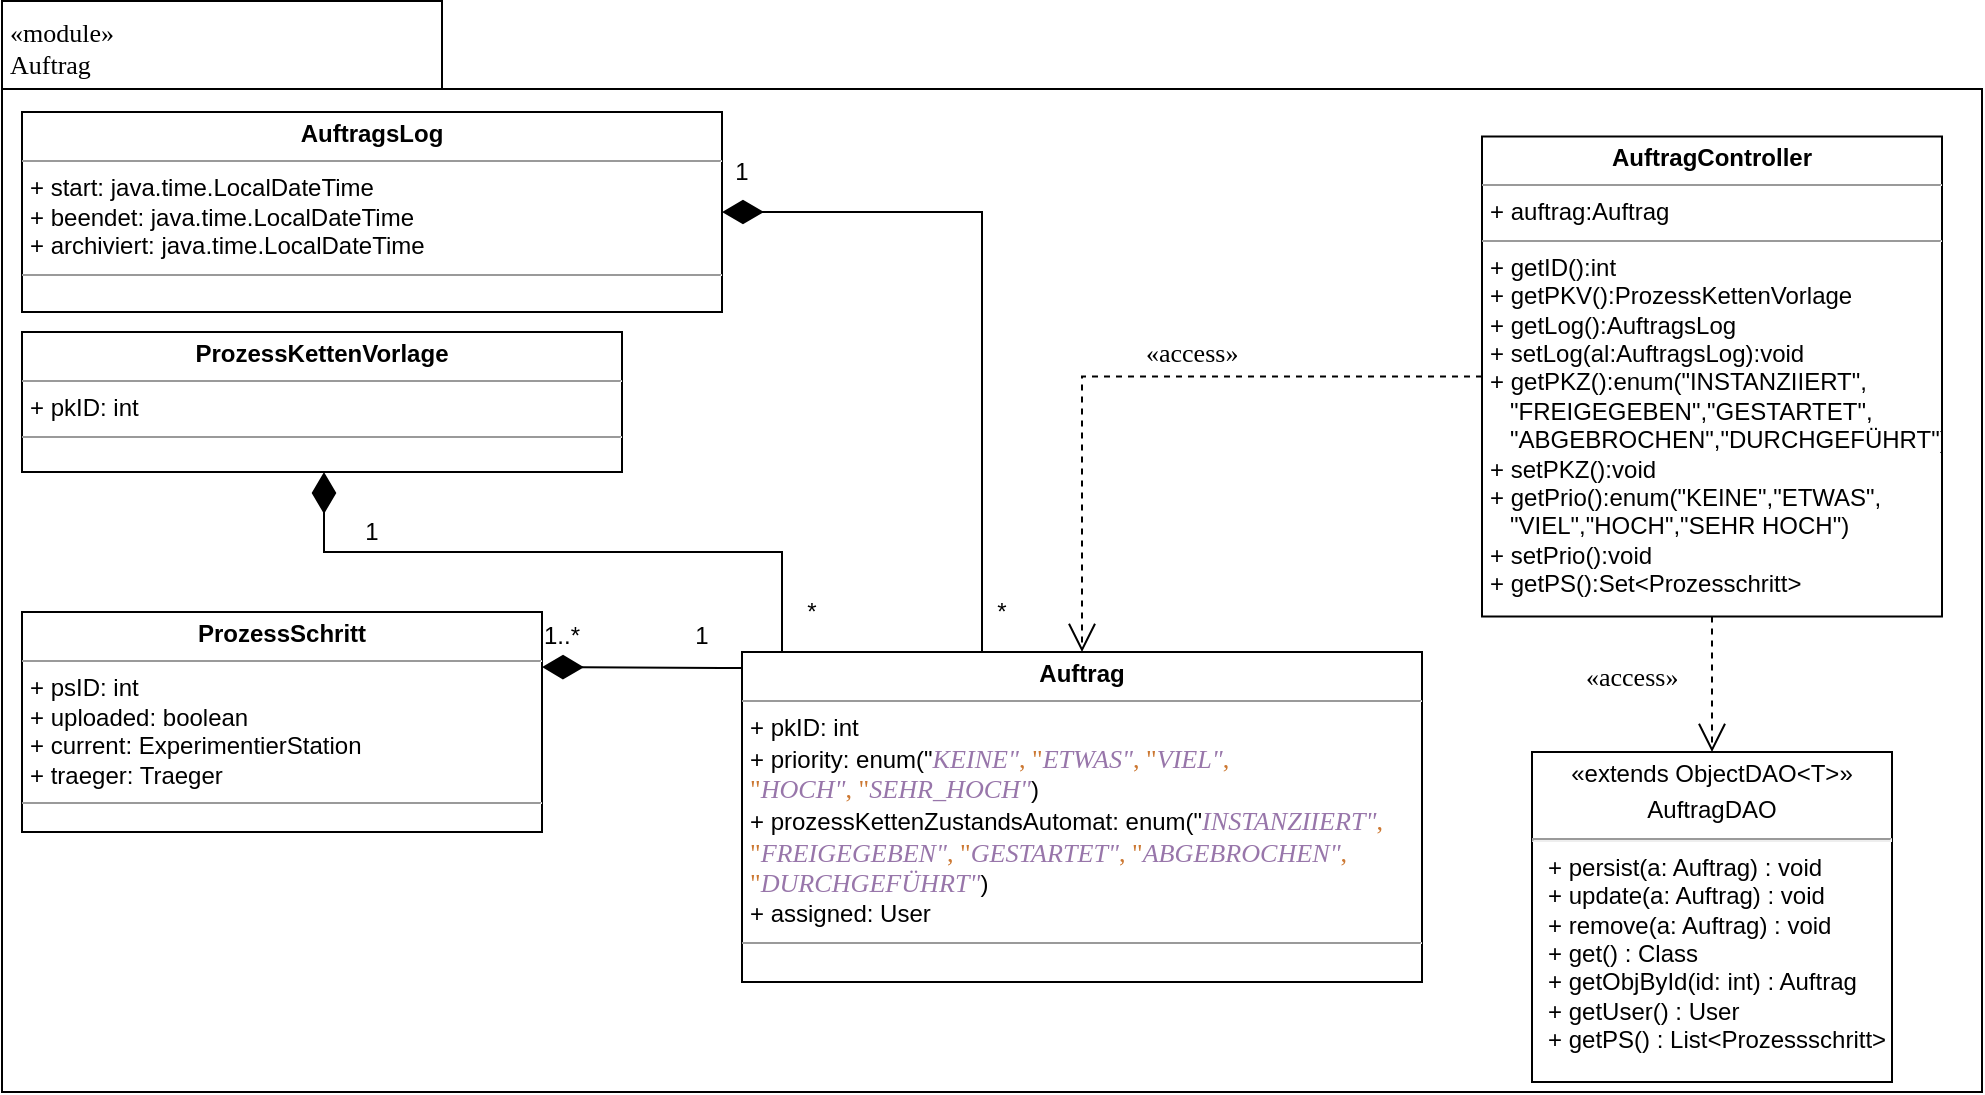 <mxfile version="12.4.3" type="device" pages="1"><diagram name="Page-1" id="b5b7bab2-c9e2-2cf4-8b2a-24fd1a2a6d21"><mxGraphModel dx="1422" dy="723" grid="1" gridSize="10" guides="1" tooltips="1" connect="1" arrows="1" fold="1" page="1" pageScale="1" pageWidth="827" pageHeight="1169" background="#ffffff" math="0" shadow="0"><root><mxCell id="0"/><mxCell id="1" parent="0"/><mxCell id="6e0c8c40b5770093-72" value="" style="shape=folder;fontStyle=1;spacingTop=10;tabWidth=220;tabHeight=44;tabPosition=left;html=1;rounded=0;shadow=0;comic=0;labelBackgroundColor=none;strokeWidth=1;fillColor=none;fontFamily=Verdana;fontSize=10;align=center;" parent="1" vertex="1"><mxGeometry x="330" y="114.5" width="990" height="545.5" as="geometry"/></mxCell><mxCell id="7oXmfgp09C73DO8nsjmU-13" value="&lt;font style=&quot;font-size: 13px&quot;&gt;«module»&lt;br&gt;Auftrag&lt;/font&gt;" style="text;html=1;align=left;verticalAlign=top;spacingTop=-4;fontSize=10;fontFamily=Verdana" vertex="1" parent="1"><mxGeometry x="331.71" y="120" width="163.5" height="15.5" as="geometry"/></mxCell><mxCell id="7oXmfgp09C73DO8nsjmU-383" value="&lt;p style=&quot;margin: 0px ; margin-top: 4px ; text-align: center&quot;&gt;&lt;b&gt;ProzessSchritt&lt;/b&gt;&lt;br&gt;&lt;/p&gt;&lt;hr size=&quot;1&quot;&gt;&lt;p style=&quot;margin: 0px ; margin-left: 4px&quot;&gt;+ psID: int&lt;br&gt;&lt;/p&gt;&lt;p style=&quot;margin: 0px ; margin-left: 4px&quot;&gt;+ uploaded: boolean&lt;/p&gt;&lt;p style=&quot;margin: 0px ; margin-left: 4px&quot;&gt;+ current: ExperimentierStation&lt;/p&gt;&lt;p style=&quot;margin: 0px ; margin-left: 4px&quot;&gt;+ traeger: Traeger&lt;/p&gt;&lt;hr size=&quot;1&quot;&gt;&lt;p style=&quot;margin: 0px ; margin-left: 4px&quot;&gt;&lt;br&gt;&lt;/p&gt;" style="verticalAlign=top;align=left;overflow=fill;fontSize=12;fontFamily=Helvetica;html=1;" vertex="1" parent="1"><mxGeometry x="340" y="420" width="260" height="110" as="geometry"/></mxCell><mxCell id="7oXmfgp09C73DO8nsjmU-386" value="&lt;p style=&quot;margin: 0px ; margin-top: 4px ; text-align: center&quot;&gt;&lt;b&gt;ProzessKettenVorlage&lt;/b&gt;&lt;br&gt;&lt;/p&gt;&lt;hr size=&quot;1&quot;&gt;&lt;p style=&quot;margin: 0px ; margin-left: 4px&quot;&gt;+ pkID: int&lt;/p&gt;&lt;hr size=&quot;1&quot;&gt;&lt;p style=&quot;margin: 0px ; margin-left: 4px&quot;&gt;&lt;br&gt;&lt;/p&gt;" style="verticalAlign=top;align=left;overflow=fill;fontSize=12;fontFamily=Helvetica;html=1;" vertex="1" parent="1"><mxGeometry x="340" y="280" width="300" height="70" as="geometry"/></mxCell><mxCell id="7oXmfgp09C73DO8nsjmU-395" value="&lt;p style=&quot;margin: 0px ; margin-top: 4px ; text-align: center&quot;&gt;&lt;b&gt;AuftragsLog&lt;/b&gt;&lt;br&gt;&lt;/p&gt;&lt;hr size=&quot;1&quot;&gt;&lt;p style=&quot;margin: 0px ; margin-left: 4px&quot;&gt;+ start: java.time.LocalDateTime&lt;br&gt;&lt;/p&gt;&lt;p style=&quot;margin: 0px ; margin-left: 4px&quot;&gt;+ beendet: java.time.LocalDateTime&lt;/p&gt;&lt;p style=&quot;margin: 0px ; margin-left: 4px&quot;&gt;+ archiviert: java.time.LocalDateTime&lt;/p&gt;&lt;hr size=&quot;1&quot;&gt;&lt;p style=&quot;margin: 0px ; margin-left: 4px&quot;&gt;&lt;br&gt;&lt;/p&gt;" style="verticalAlign=top;align=left;overflow=fill;fontSize=12;fontFamily=Helvetica;html=1;" vertex="1" parent="1"><mxGeometry x="340" y="170" width="350" height="100" as="geometry"/></mxCell><mxCell id="7oXmfgp09C73DO8nsjmU-396" style="edgeStyle=orthogonalEdgeStyle;rounded=0;orthogonalLoop=1;jettySize=auto;html=1;endArrow=diamondThin;endFill=1;endSize=18;" edge="1" parent="1" source="7oXmfgp09C73DO8nsjmU-399" target="7oXmfgp09C73DO8nsjmU-386"><mxGeometry relative="1" as="geometry"><Array as="points"><mxPoint x="720" y="390"/><mxPoint x="491" y="390"/></Array></mxGeometry></mxCell><mxCell id="7oXmfgp09C73DO8nsjmU-397" style="edgeStyle=orthogonalEdgeStyle;rounded=0;orthogonalLoop=1;jettySize=auto;html=1;entryX=1;entryY=0.5;entryDx=0;entryDy=0;endArrow=diamondThin;endFill=1;endSize=18;" edge="1" parent="1" source="7oXmfgp09C73DO8nsjmU-399" target="7oXmfgp09C73DO8nsjmU-395"><mxGeometry relative="1" as="geometry"><Array as="points"><mxPoint x="820" y="220"/></Array></mxGeometry></mxCell><mxCell id="7oXmfgp09C73DO8nsjmU-398" style="edgeStyle=orthogonalEdgeStyle;rounded=0;orthogonalLoop=1;jettySize=auto;html=1;entryX=1;entryY=0.25;entryDx=0;entryDy=0;endArrow=diamondThin;endFill=1;endSize=18;" edge="1" parent="1" source="7oXmfgp09C73DO8nsjmU-399" target="7oXmfgp09C73DO8nsjmU-383"><mxGeometry relative="1" as="geometry"><Array as="points"><mxPoint x="690" y="448"/><mxPoint x="690" y="448"/></Array></mxGeometry></mxCell><mxCell id="7oXmfgp09C73DO8nsjmU-399" value="&lt;p style=&quot;margin: 0px ; margin-top: 4px ; text-align: center&quot;&gt;&lt;b&gt;Auftrag&lt;/b&gt;&lt;br&gt;&lt;/p&gt;&lt;hr size=&quot;1&quot;&gt;&lt;p style=&quot;margin: 0px ; margin-left: 4px&quot;&gt;+ pkID: int&lt;/p&gt;&lt;p style=&quot;margin: 0px ; margin-left: 4px&quot;&gt;+ priority: enum(&quot;&lt;span style=&quot;font-family: &amp;#34;consolas&amp;#34; ; font-size: 9.8pt ; color: rgb(152 , 118 , 170) ; font-style: italic&quot;&gt;KEINE&quot;&lt;/span&gt;&lt;span style=&quot;font-family: &amp;#34;consolas&amp;#34; ; font-size: 9.8pt ; color: rgb(204 , 120 , 50)&quot;&gt;, &quot;&lt;/span&gt;&lt;span style=&quot;font-family: &amp;#34;consolas&amp;#34; ; font-size: 9.8pt ; color: rgb(152 , 118 , 170) ; font-style: italic&quot;&gt;ETWAS&quot;&lt;/span&gt;&lt;span style=&quot;font-family: &amp;#34;consolas&amp;#34; ; font-size: 9.8pt ; color: rgb(204 , 120 , 50)&quot;&gt;, &quot;&lt;/span&gt;&lt;span style=&quot;font-family: &amp;#34;consolas&amp;#34; ; font-size: 9.8pt ; color: rgb(152 , 118 , 170) ; font-style: italic&quot;&gt;VIEL&quot;&lt;/span&gt;&lt;span style=&quot;font-family: &amp;#34;consolas&amp;#34; ; font-size: 9.8pt ; color: rgb(204 , 120 , 50)&quot;&gt;,&amp;nbsp;&lt;/span&gt;&lt;/p&gt;&lt;p style=&quot;margin: 0px ; margin-left: 4px&quot;&gt;&lt;span style=&quot;font-family: &amp;#34;consolas&amp;#34; ; font-size: 9.8pt ; color: rgb(204 , 120 , 50)&quot;&gt;&quot;&lt;/span&gt;&lt;span style=&quot;font-family: &amp;#34;consolas&amp;#34; ; font-size: 9.8pt ; color: rgb(152 , 118 , 170) ; font-style: italic&quot;&gt;HOCH&quot;&lt;/span&gt;&lt;span style=&quot;font-family: &amp;#34;consolas&amp;#34; ; font-size: 9.8pt ; color: rgb(204 , 120 , 50)&quot;&gt;, &quot;&lt;/span&gt;&lt;span style=&quot;font-family: &amp;#34;consolas&amp;#34; ; font-size: 9.8pt ; color: rgb(152 , 118 , 170) ; font-style: italic&quot;&gt;SEHR_HOCH&quot;&lt;/span&gt;&lt;span&gt;)&lt;/span&gt;&lt;/p&gt;&lt;p style=&quot;margin: 0px ; margin-left: 4px&quot;&gt;&lt;span&gt;+ prozessKettenZustandsAutomat: enum(&quot;&lt;/span&gt;&lt;span style=&quot;font-family: &amp;#34;consolas&amp;#34; ; font-size: 9.8pt ; color: rgb(152 , 118 , 170) ; font-style: italic&quot;&gt;INSTANZIIERT&quot;&lt;/span&gt;&lt;span style=&quot;font-family: &amp;#34;consolas&amp;#34; ; font-size: 9.8pt ; color: rgb(204 , 120 , 50)&quot;&gt;,&amp;nbsp;&lt;/span&gt;&lt;/p&gt;&lt;p style=&quot;margin: 0px ; margin-left: 4px&quot;&gt;&lt;span style=&quot;font-family: &amp;#34;consolas&amp;#34; ; font-size: 9.8pt ; color: rgb(204 , 120 , 50)&quot;&gt;&quot;&lt;/span&gt;&lt;span style=&quot;font-family: &amp;#34;consolas&amp;#34; ; font-size: 9.8pt ; color: rgb(152 , 118 , 170) ; font-style: italic&quot;&gt;FREIGEGEBEN&quot;&lt;/span&gt;&lt;span style=&quot;font-family: &amp;#34;consolas&amp;#34; ; font-size: 9.8pt ; color: rgb(204 , 120 , 50)&quot;&gt;, &quot;&lt;/span&gt;&lt;span style=&quot;font-family: &amp;#34;consolas&amp;#34; ; font-size: 9.8pt ; color: rgb(152 , 118 , 170) ; font-style: italic&quot;&gt;GESTARTET&quot;&lt;/span&gt;&lt;span style=&quot;font-family: &amp;#34;consolas&amp;#34; ; font-size: 9.8pt ; color: rgb(204 , 120 , 50)&quot;&gt;, &quot;&lt;/span&gt;&lt;span style=&quot;font-family: &amp;#34;consolas&amp;#34; ; font-size: 9.8pt ; color: rgb(152 , 118 , 170) ; font-style: italic&quot;&gt;ABGEBROCHEN&quot;&lt;/span&gt;&lt;span style=&quot;font-family: &amp;#34;consolas&amp;#34; ; font-size: 9.8pt ; color: rgb(204 , 120 , 50)&quot;&gt;,&amp;nbsp;&lt;/span&gt;&lt;/p&gt;&lt;p style=&quot;margin: 0px ; margin-left: 4px&quot;&gt;&lt;span style=&quot;font-family: &amp;#34;consolas&amp;#34; ; font-size: 9.8pt ; color: rgb(204 , 120 , 50)&quot;&gt;&quot;&lt;/span&gt;&lt;span style=&quot;font-family: &amp;#34;consolas&amp;#34; ; font-size: 9.8pt ; color: rgb(152 , 118 , 170) ; font-style: italic&quot;&gt;DURCHGEFÜHRT&quot;&lt;/span&gt;&lt;span&gt;)&lt;/span&gt;&lt;/p&gt;&lt;p style=&quot;margin: 0px ; margin-left: 4px&quot;&gt;+ assigned: User&lt;/p&gt;&lt;hr size=&quot;1&quot;&gt;&lt;p style=&quot;margin: 0px ; margin-left: 4px&quot;&gt;&lt;br&gt;&lt;/p&gt;" style="verticalAlign=top;align=left;overflow=fill;fontSize=12;fontFamily=Helvetica;html=1;" vertex="1" parent="1"><mxGeometry x="700" y="440" width="340" height="165" as="geometry"/></mxCell><mxCell id="7oXmfgp09C73DO8nsjmU-412" value="1..*" style="text;html=1;strokeColor=none;fillColor=none;align=center;verticalAlign=middle;whiteSpace=wrap;rounded=0;" vertex="1" parent="1"><mxGeometry x="590" y="422.25" width="40" height="20" as="geometry"/></mxCell><mxCell id="7oXmfgp09C73DO8nsjmU-413" value="1" style="text;html=1;strokeColor=none;fillColor=none;align=center;verticalAlign=middle;whiteSpace=wrap;rounded=0;" vertex="1" parent="1"><mxGeometry x="660.0" y="422.25" width="40" height="20" as="geometry"/></mxCell><mxCell id="7oXmfgp09C73DO8nsjmU-434" value="1" style="text;html=1;strokeColor=none;fillColor=none;align=center;verticalAlign=middle;whiteSpace=wrap;rounded=0;" vertex="1" parent="1"><mxGeometry x="495.0" y="370" width="40" height="20" as="geometry"/></mxCell><mxCell id="7oXmfgp09C73DO8nsjmU-435" value="*" style="text;html=1;strokeColor=none;fillColor=none;align=center;verticalAlign=middle;whiteSpace=wrap;rounded=0;" vertex="1" parent="1"><mxGeometry x="715" y="410" width="40" height="20" as="geometry"/></mxCell><mxCell id="7oXmfgp09C73DO8nsjmU-438" value="1" style="text;html=1;strokeColor=none;fillColor=none;align=center;verticalAlign=middle;whiteSpace=wrap;rounded=0;" vertex="1" parent="1"><mxGeometry x="680.0" y="190" width="40" height="20" as="geometry"/></mxCell><mxCell id="7oXmfgp09C73DO8nsjmU-439" value="*" style="text;html=1;strokeColor=none;fillColor=none;align=center;verticalAlign=middle;whiteSpace=wrap;rounded=0;" vertex="1" parent="1"><mxGeometry x="810" y="410" width="40" height="20" as="geometry"/></mxCell><mxCell id="7oXmfgp09C73DO8nsjmU-478" style="edgeStyle=orthogonalEdgeStyle;rounded=0;orthogonalLoop=1;jettySize=auto;html=1;dashed=1;endArrow=open;endFill=0;endSize=12;" edge="1" parent="1" source="7oXmfgp09C73DO8nsjmU-454" target="7oXmfgp09C73DO8nsjmU-399"><mxGeometry relative="1" as="geometry"/></mxCell><mxCell id="7oXmfgp09C73DO8nsjmU-523" style="edgeStyle=orthogonalEdgeStyle;rounded=0;orthogonalLoop=1;jettySize=auto;html=1;dashed=1;endArrow=open;endFill=0;endSize=12;" edge="1" parent="1" source="7oXmfgp09C73DO8nsjmU-454" target="7oXmfgp09C73DO8nsjmU-486"><mxGeometry relative="1" as="geometry"/></mxCell><mxCell id="7oXmfgp09C73DO8nsjmU-454" value="&lt;p style=&quot;margin: 0px ; margin-top: 4px ; text-align: center&quot;&gt;&lt;b&gt;AuftragController&lt;/b&gt;&lt;/p&gt;&lt;hr size=&quot;1&quot;&gt;&lt;p style=&quot;margin: 0px ; margin-left: 4px&quot;&gt;+ auftrag:Auftrag&lt;/p&gt;&lt;hr size=&quot;1&quot;&gt;&lt;p style=&quot;margin: 0px ; margin-left: 4px&quot;&gt;+ getID():int&lt;/p&gt;&lt;p style=&quot;margin: 0px ; margin-left: 4px&quot;&gt;+ getPKV():ProzessKettenVorlage&lt;/p&gt;&lt;p style=&quot;margin: 0px ; margin-left: 4px&quot;&gt;+ getLog():AuftragsLog&lt;/p&gt;&lt;p style=&quot;margin: 0px ; margin-left: 4px&quot;&gt;+ setLog(al:AuftragsLog):void&lt;/p&gt;&lt;p style=&quot;margin: 0px ; margin-left: 4px&quot;&gt;+ getPKZ():enum(&quot;INSTANZIIERT&quot;,&lt;/p&gt;&lt;p style=&quot;margin: 0px ; margin-left: 4px&quot;&gt;&amp;nbsp; &amp;nbsp;&quot;FREIGEGEBEN&quot;,&lt;span&gt;&quot;GESTARTET&quot;,&lt;/span&gt;&lt;/p&gt;&lt;p style=&quot;margin: 0px ; margin-left: 4px&quot;&gt;&amp;nbsp; &amp;nbsp;&quot;ABGEBROCHEN&quot;,&lt;span&gt;&quot;DURCHGEFÜHRT&quot;)&lt;/span&gt;&lt;/p&gt;&lt;p style=&quot;margin: 0px ; margin-left: 4px&quot;&gt;+ setPKZ():void&lt;span&gt;&lt;br&gt;&lt;/span&gt;&lt;/p&gt;&lt;p style=&quot;margin: 0px ; margin-left: 4px&quot;&gt;&lt;span&gt;+ getPrio():enum(&quot;KEINE&quot;,&quot;ETWAS&quot;,&lt;/span&gt;&lt;/p&gt;&lt;p style=&quot;margin: 0px ; margin-left: 4px&quot;&gt;&lt;span&gt;&amp;nbsp; &amp;nbsp;&quot;VIEL&quot;,&quot;HOCH&quot;,&quot;SEHR HOCH&quot;)&lt;/span&gt;&lt;/p&gt;&lt;p style=&quot;margin: 0px ; margin-left: 4px&quot;&gt;&lt;span&gt;+ setPrio():void&lt;/span&gt;&lt;/p&gt;&lt;p style=&quot;margin: 0px ; margin-left: 4px&quot;&gt;&lt;span&gt;+ getPS():Set&amp;lt;Prozesschritt&amp;gt;&lt;/span&gt;&lt;/p&gt;&lt;p style=&quot;margin: 0px ; margin-left: 4px&quot;&gt;&lt;span&gt;&lt;br&gt;&lt;/span&gt;&lt;/p&gt;" style="verticalAlign=top;align=left;overflow=fill;fontSize=12;fontFamily=Helvetica;html=1;" vertex="1" parent="1"><mxGeometry x="1070" y="182.25" width="230" height="240" as="geometry"/></mxCell><mxCell id="7oXmfgp09C73DO8nsjmU-486" value="&lt;p style=&quot;margin: 4px 0px 0px ; text-align: center&quot;&gt;«extends ObjectDAO&amp;lt;T&amp;gt;»&lt;/p&gt;&lt;p style=&quot;margin: 4px 0px 0px ; text-align: center&quot;&gt;AuftragDAO&lt;/p&gt;&lt;hr&gt;&lt;p style=&quot;margin: 0px ; margin-left: 8px&quot;&gt;&lt;span&gt;+ persist(a: Auftrag) : void&lt;/span&gt;&lt;br&gt;&lt;/p&gt;&lt;p style=&quot;margin: 0px ; margin-left: 8px&quot;&gt;+ update(a: Auftrag) : void&lt;/p&gt;&lt;p style=&quot;margin: 0px ; margin-left: 8px&quot;&gt;+ remove(a: Auftrag) : void&lt;/p&gt;&lt;p style=&quot;margin: 0px ; margin-left: 8px&quot;&gt;+ get() : Class&lt;/p&gt;&lt;p style=&quot;margin: 0px ; margin-left: 8px&quot;&gt;+ getObjById(id: int) : Auftrag&lt;/p&gt;&lt;p style=&quot;margin: 0px ; margin-left: 8px&quot;&gt;+ getUser() : User&lt;/p&gt;&lt;p style=&quot;margin: 0px ; margin-left: 8px&quot;&gt;+ getPS() : List&amp;lt;Prozessschritt&amp;gt;&lt;/p&gt;&lt;p style=&quot;margin: 0px ; margin-left: 8px&quot;&gt;&lt;br&gt;&lt;/p&gt;" style="verticalAlign=top;align=left;overflow=fill;fontSize=12;fontFamily=Helvetica;html=1;" vertex="1" parent="1"><mxGeometry x="1095" y="490" width="180" height="165" as="geometry"/></mxCell><mxCell id="7oXmfgp09C73DO8nsjmU-524" value="&lt;font style=&quot;font-size: 13px&quot;&gt;«access»&lt;/font&gt;" style="text;html=1;align=left;verticalAlign=top;spacingTop=-4;fontSize=10;fontFamily=Verdana" vertex="1" parent="1"><mxGeometry x="900" y="280" width="163.5" height="15.5" as="geometry"/></mxCell><mxCell id="7oXmfgp09C73DO8nsjmU-525" value="&lt;font style=&quot;font-size: 13px&quot;&gt;«access»&lt;/font&gt;" style="text;html=1;align=left;verticalAlign=top;spacingTop=-4;fontSize=10;fontFamily=Verdana" vertex="1" parent="1"><mxGeometry x="1120" y="442.25" width="163.5" height="15.5" as="geometry"/></mxCell></root></mxGraphModel></diagram></mxfile>